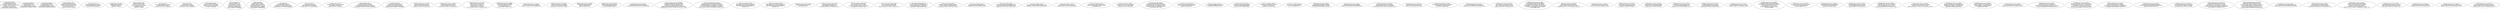digraph {
	//Nodes (Questions)
	HCig1[label="In the past 6 months,\nhas the participant endorsed\nsmoking cigarettes, using\ne-cigarettes, or using another tobacco\nproduct, on 1 or more of\nthe Weekly Check-In surveys?\n(Automatically completed) (HCig1)", shape=box]
	HAlc2[label="In the past 6 months,\nhas the participant endorsed\nusing alcohol on 1 or\nmore Weekly Check-In surveys?\n(Automatically completed) (HAlc2)", shape=box]
	HMar3[label="In the past 6 months,\nhas the participant endorsed\nusing marijuana on 1 or\nmore Weekly Check-In surveys?\n(Automatically completed) (HMar3)", shape=box]

	AlcFreq[label="Think specifically about\nthe past 6 months, up to and\nincluding today. During that time,\non how many days did you drink\none or more drinks of an\nalcoholic beverage? (AlcFreq)"]
	AlcQuant[label="On the days that you\ndrank during the past 6 months,\nhow many drinks did you usually\nhave each day? (AlcQuant)"]
	
	CigEver[label="Thinking about the past\n6 months, did you smoke any\ncigarettes or part of a\ncigarette? (CigEver)"]
	CigFreq[label="Think specifically about\nthe past 6 months. During\nthat time, on how many\ndays each month did you smoke\na cigarette or part of\na cigarette? (CigFreq)"]
	CigQuant[label="On the days that\nyou smoked cigarettes, how many\ncigarettes did you smoke\nper day, on average? (CigQuant)"]

	EcigEver[label="Thinking about the\npast 6 months, did you\nat any time use an e-cigarette\n(also called vaping)? (EcigEver)"]
	EcigFreq[label="Think specifically about\nthe past 6 months. During that\ntime, on how many days each\nmonth did you use an e-cigarette\n(or vape)? (EcigFreq)"]
	EcigQuant[label="On the days that you\nused an e-cigarette, how\nmany times did you use\nthe e-cigarettes (or vape) on\neach day? (A single 'time'\ncould include multiple puffs\nof the e-cigarette.) (EcigQuant)"]

	OtherTobFreq[label="Think specifically\nabout the past 6 months.\nDuring that time, on how\nmany days each month did you\nuse another tobacco or nicotine\nproduct (other than a cigarette\nor e-cigarette)? (OtherTobFreq)"]
	OtherTobQuant[label="On the days that\nyou used another tobacco\nor nicotine product (other than\na cigarette or e-cigarette), how many\ntimes did you use it? (OtherTobQuant)"]
	OtherTobType[label="What other tobacco\nor nicotine product (other\nthan cigarettes or e-cigarettes)\ndo you most use? (OtherTobType)"]

	MarEver[label="Thinking about the past\n6 months, did you use any marijuana,\nby smoking it, eating it, or\notherwise using it? (MarEver)"]
	MarFreq[label="Think specifically about\nthe past 6 months, up to and\nincluding today. During that time,\non how many days did you use marijuana,\nby smoking or otherwise using it? (MarFreq)"]
	MarQuant[label="On the days that you\nused marijuana during the past 6\nmonths, how many times per\nday did you use enough to get high or\notherwise feel the effects? (MarQuant)"]

	A1[label="Thinking about the last 6 months,\nhave you found that your usual\nnumber of drinks had much less\neffect on you than it once did? (A1)"]
	A2[label="Thinking about the last 6 months,\nhave you found that you had to\ndrink much more than you once\ndid to get the effect you wanted? (A2)"]
	A3[label="Thinking about the last 6 months,\nhave you drunk as much as a\nfifth of liquor in one day, that\nwould be about 20 drinks, or\n3 bottles of wine, or as much\nas 3 six-packs of beer in a single day? (A3)"]
	A4[label="Thinking about the last 6 months,\nhave you increased your drinking\nbecause the amount you used\nto drink didn’t give you\nthe same effect anymore? (A4)"]
	A5[label="Thinking about the last 6 months,\nhave you more than once wanted to\nstop or cut down on your drinking? (A5)"]
	A6[label="Thinking about the last 6 months,\nhave you more than once TRIED\nto stop or cut down on your drinking\nbut found you couldn’t do it? (A6)"]
	A7[label="Thinking about the last 6 months,\nhave you had a period when you\nended up drinking more\nthan you meant to? (A7)"]
	A8[label="Thinking about the last 6 months,\nhave you had a period when you\nkept on drinking for longer than\nyou had intended to? (A8)"]
	A9[label="Thinking about the last 6 months,\nhave you experienced alcohol craving,\nor a strong desire or urge to use alcohol? (A9)"]
	A10[label="Now we ask about the bad aftereffects\nof drinking that people may have when\nthe effects of alcohol are wearing off. This\nincludes the morning after drinking or\nin the first few days after stopping or cutting down.\nThinking about the last 6 months, did you ever... (A10)"]
	A11[label="You just mentioned that you had\nexperienced some bad physical aftereffects\nof drinking in the last 6 months. Were any of\nthese bad aftereffects uncomfortable or upsetting\nto you or did they cause problems in your life --\nlike at work or school or with family or friends? (A11)"]
	A12[label="In the last 6 months, did you\ntake a drink or use any drug or medicine,\nother than aspirin, Advil or Tylenol, to\nGET OVER any of the bad aftereffects of\ndrinking? (A12)"]
	A13[label="In the last 6 months, did you\ntake a drink or use any drug or medicine,\nother than aspirin, Advil or Tylenol, to\nKEEP FROM any of the bad aftereffects of\ndrinking? (A13)"]
	A14[label="In the last 6 months, did you have\na period where you spent a lot of\ntime drinking? (A14)"]
	A15[label="In the last 6 months, did you have\na period when you spent a lot of\ntime being sick or getting over\nthe bad aftereffects of drinking? (A15)"]
	A16[label="In the last 6 months, did you give\nup or cut down on activities that\nwere important to you in order\nto drink -- like work, school, or associating\nwith friends or relatives? (A16)"]
	A17[label="In the last 6 months, did you give\nup or cut down on activities that\nyou were interested in or that\ngave you pleasure in order to drink? (A17)"]
	A18[label="In the last 6 months, did you\ncontinue to drink even though you knew\nit was making you feel depressed,\nuninterested in things, or suspicious or\ndistrustful of other people? (A18)"]
	A19[label="In the last 6 months, did you\ncontinue to drink even though you knew\nit was causing you a health problem\nor making a health problem worse? (A19)"]
	A20[label="In the last 6 months, did you\ncontinue to drink even though you had\nexperienced a prior blackout? (A20)"]
	A21[label="In the last 6 months, did you\nhave a period when your drinking or being\nsick from drinking often interfered with\ntaking care of your home or family? (A21)"]
	A22[label="In the last 6 months, did you\nhave job or school troubles because of your\ndrinking or being sick from drinking? (A22)"]
	A23[label="In the last 6 months, did you\nmore than once drive a car or other\nvehicle WHILE you were drinking? (A23)"]
	A24[label="In the last 6 months, did you\nmore than once ride in a car or other\nvehicle as a passenger WHILE the driver\nwas drinking? (A24)"]
	A25[label="In the last 6 months, did you\nmore than once drive a car, motorcycle,\ntruck, boat, or other vehicle after\nhaving too much to drink? (A25)"]
	A26[label="In the last 6 months, did you\nget into situations while drinking or\nafter drinking that increased your chances\nof getting hurt -- like swimming, using\nmachinery, or walking in a dangerous area or\naround heavy traffic? (A26)"]
	A27[label="In the last 6 months, did you\ncontinue to drink even though you knew\nit was causing you trouble with your\nfamily or friends? (A27)"]
	A28[label="In the last 6 months, did you\nget into physical fights while drinking\nor right after drinking? (A28)"]
	A29[label="In the last 6 months, did you\nget arrested, held at a police station,\nor have any other legal problems\nbecause of your drinking? (A29)"]
	A30[label="In the last 6 months, did you\nfind that you could drink much LESS\nthan you once did to get\nthe effect you wanted? (A30)"]
	A31[label="In the last 6 months, did you\nride in a car as a passenger while\nyou were drinking? (A31)"]

	M1[label="Thinking about the last 6 months,\nhave you had arguments with your\nboyfriend/girlfriend, family, or friends as\na result of your marijuana use? (M1)"]
	M2[label="Thinking about the last 6 months,\nhave you gotten into physical fights\nwhile under the influence of marijuana? (M2)"]
	M3[label="Thinking about the last 6 months,\nhave you continued to use marijuana\neven though you knew it was causing\nyou trouble with your family and friends? (M3)"]
	M4[label="Thinking about the last 6 months,\nhave you had school troubles as a\nresult of your marijuana use? (M4)"]
	M5[label="Thinking about the last 6 months,\nhave you had a period when your marijuana\nuse interfered with taking care of\nyour home or family? (M5)"]
	M6[label="Thinking about the last 6 months,\nhave you accidentally injured yourself\nwhile under the influence of marijuana? (M6)"]
	M7[label="Thinking about the last 6 months,\ndid you drive a car, motorcycle, truck,\nboat, or other vehicle when you were\nunder the influence of marijuana? (M7)"]
	M8[label="Thinking about the last 6 months,\ndid you find yourself under the influence\nof marijuana or feeling its after effects\nin situations that increased your chances of\ngetting hurt -- like swimming, using machinery,\nor walking in a dangerous area or around\nheavy traffic? (M8)"]
	M9[label="Thinking about the last 6 months,\ndid you get arrested, get held at a\npolice station or have any other legal\nproblems because of your marijuana use? (M9)"]
	M10[label="Thinking about the last 6 months,\ndid you more than once want to stop\nor cut down on using marijuana? (M10)"]
	M11[label="Thinking about the last 6 months,\ndid you more than once try to stop\nor cut down on using marijuana but\nfound you couldn’t do it? (M11)"]
	M12[label="Thinking about the last 6 months,\ndid you often use marijuana in larger\namounts or for a much longer period\nof time than you meant to? (M12)"]
	M13[label="Thinking about the last 6 months,\ndid you have a period when you spent\na lot of time using marijuana or\ngetting over its bad after effects? (M13)"]
	M14[label="Thinking about the last 6 months,\nwas there a period where you spent a\nlot of time making sure you always\nhad enough marijuana available? (M14)"]
	M15[label="Thinking about the last 6 months,\ndid you experience craving, or a strong\ndesire or urge to use marijuana? (M15)"]
	M16[label="Thinking about the last 6 months,\ndid you ever have any of the following\nbad aftereffects when the effects of marijuana\nwere wearing off? This includes the\nmorning after using it or in the\nfirst few days after stopping or cutting\ndown on it. (M16)"]
	M17[label="Thinking about the last 6 months,\ndid you ever use more marijuana in order\nto get over or avoid any of these\nbad after effects? (M17)"]
	M18[label="Thinking about the last 6 months,\ndid you find that your usual amount of\nmarijuana had much less effect on\nyou than it once did? (M18)"]
	M19[label="Thinking about the last 6 months,\ndid you find that you had to use much\nmore marijuana than you once did\nto get the effect you wanted? (M19)"]
	M20[label="Thinking about the last 6 months,\ndid you give up or cut down on activities\nthat were important to you in order\nto use marijuana--like work, school, or\nassociating with friends or relatives? (M20)"]
	M21[label="Thinking about the last 6 months,\ndid you give up or cut down on activities\nthat you were interested in or that\ngave you pleasure in order to use marijuana? (M21)"]
	M22[label="Thinking about the last 6 months,\ndid you continue to use a marijuana even\nthough it was making you feel depressed,\nuninterested in things, or suspicious or\ndistrustful of other people? (M22)"]
	M23[label="Thinking about the last 6 months,\ndid you continue to use marijuana even\nthough you knew it was causing you a\nhealth problem or making a health\nproblem worse? (M23)"]

	T1[label="Thinking about the last 6 months,\nhave you more than once wanted to cut\ndown on your tobacco (or nicotine) use? (T1)"]
	T2[label="Thinking about the last 6 months,\nhave you given up or cut down on\nactivities that you were interested in or\nthat gave you pleasure because tobacco or nicotine\nuse was not permitted at the activity? (T2)"]
	T3[label="Thinking about the last 6 months,\nhave you given up or cut down on activities\nthat were important to you -- like associating\nwith friends or relatives or attending\nsocial activities -- because tobacco or nicotine\nuse was not permitted at the activity? (T3)"]
	T4[label="Thinking about the last 6 months,\nhave you continued to use tobacco\nor other nicotine products even though\nyou knew they were causing you a health problem\nor making a health problem worse? (T4)"]
	T5[label="Thinking about the last 6 months,\nhave you found yourself chain smoking\n(or chain vaping, or using another tobacco product\none right after the other)? (T5)"]
	T6[label="Thinking about the last 6 months,\nhave you more than once tried to stop or\ncut down on your tobacco or nicotine\nuse but found you couldn't do it? (T6)"]
	T7[label="Many people experience problems on\noccasions when they stop or cut down\non their tobacco or nicotine use. At any\ntime in the last 6 months, did you experience\nany of the following after stopping or cutting down\non your tobacco or nicotine use? (T7)"]
	T8[label="You just mentioned that you had some\nexperiences after stopping or cutting\ndown on your tobacco or nicotine use in\nthe last 6 months. Were any of these experiences\nvery uncomfortable or upsetting to you or\ndid they cause problems in your life -- like\nat work or school or with family or friends? (T8)"]
	T9[label="Thinking about the last 6 months,\nhave you woken up in the middle of the night\nto use tobacco or other nicotine products? (T9)"]
	T10[label="Thinking about the last 6 months,\nhave you often used tobacco or other\nnicotine products just after getting up\nor shortly after getting up in the morning? (T10)"]
	T11[label="Thinking about the last 6 months,\nhave you found yourself using tobacco\nor other nicotine products JUST AFTER\nbeing in a situation where tobacco\nor nicotine use was not permitted -- like\nbeing on a bus, in school, or shopping at the mall? (T11)"]
	T12[label="Thinking about the last 6 months,\nhave you found that you had to use much\nmore tobacco or nicotine than you once\ndid to get the effect you wanted? (T12)"]
	T13[label="Thinking about the last 6 months,\nhave you increased your use of tobacco\nor nicotine by at least 50 percent? (T13)"]
	T14[label="Thinking about the last 6 months,\nhave you often used tobacco or other nicotine\nproducts more than you intended to? (T14)"]
	T15[label="Thinking about the last 6 months,\nhave you continued to ue tobacco or other\nnicotine products even though they made you\nnervous, jittery, anxious, or depressed? (T15)"]

	//Edges (Routing Logic)
}